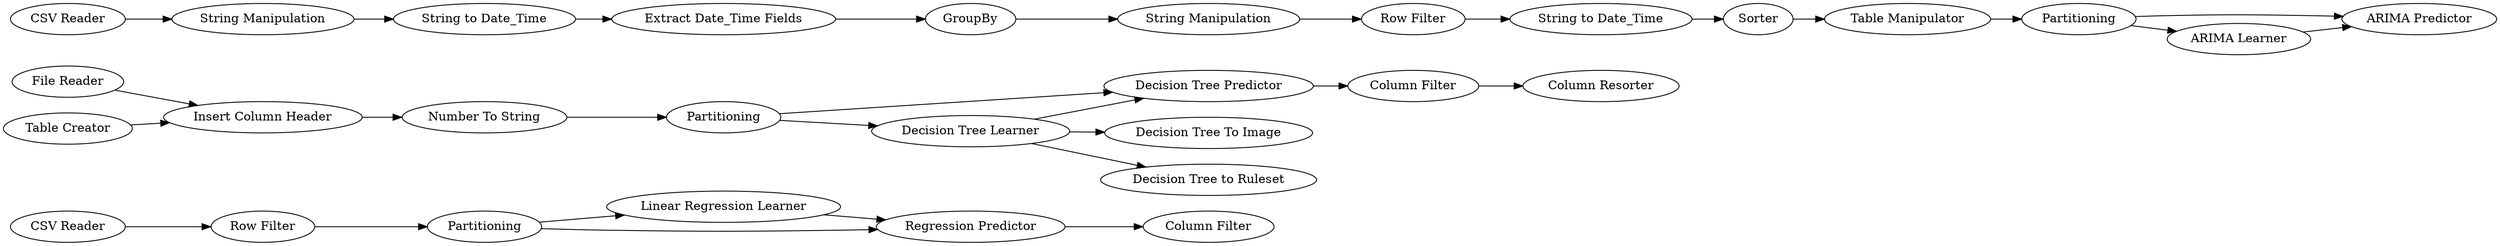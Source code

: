 digraph {
	1 [label="CSV Reader"]
	2 [label="Row Filter"]
	3 [label=Partitioning]
	4 [label="Linear Regression Learner"]
	5 [label="Regression Predictor"]
	6 [label="Column Filter"]
	7 [label="File Reader"]
	8 [label="Table Creator"]
	9 [label="Insert Column Header"]
	10 [label=Partitioning]
	11 [label="Decision Tree Learner"]
	12 [label="Number To String"]
	13 [label="Decision Tree Predictor"]
	14 [label="Column Filter"]
	15 [label="Column Resorter"]
	16 [label="Decision Tree To Image"]
	17 [label="Decision Tree to Ruleset"]
	18 [label="CSV Reader"]
	19 [label="String to Date_Time"]
	21 [label="String Manipulation"]
	22 [label="Extract Date_Time Fields"]
	23 [label=GroupBy]
	24 [label="String Manipulation"]
	25 [label="Row Filter"]
	27 [label="String to Date_Time"]
	28 [label=Sorter]
	29 [label="Table Manipulator"]
	31 [label=Partitioning]
	32 [label="ARIMA Predictor"]
	33 [label="ARIMA Learner"]
	19 -> 22
	21 -> 19
	22 -> 23
	23 -> 24
	24 -> 25
	25 -> 27
	27 -> 28
	28 -> 29
	1 -> 2
	2 -> 3
	3 -> 5
	3 -> 4
	4 -> 5
	5 -> 6
	7 -> 9
	8 -> 9
	9 -> 12
	10 -> 11
	10 -> 13
	11 -> 13
	11 -> 16
	11 -> 17
	12 -> 10
	13 -> 14
	14 -> 15
	18 -> 21
	29 -> 31
	31 -> 32
	31 -> 33
	33 -> 32
	rankdir=LR
}
